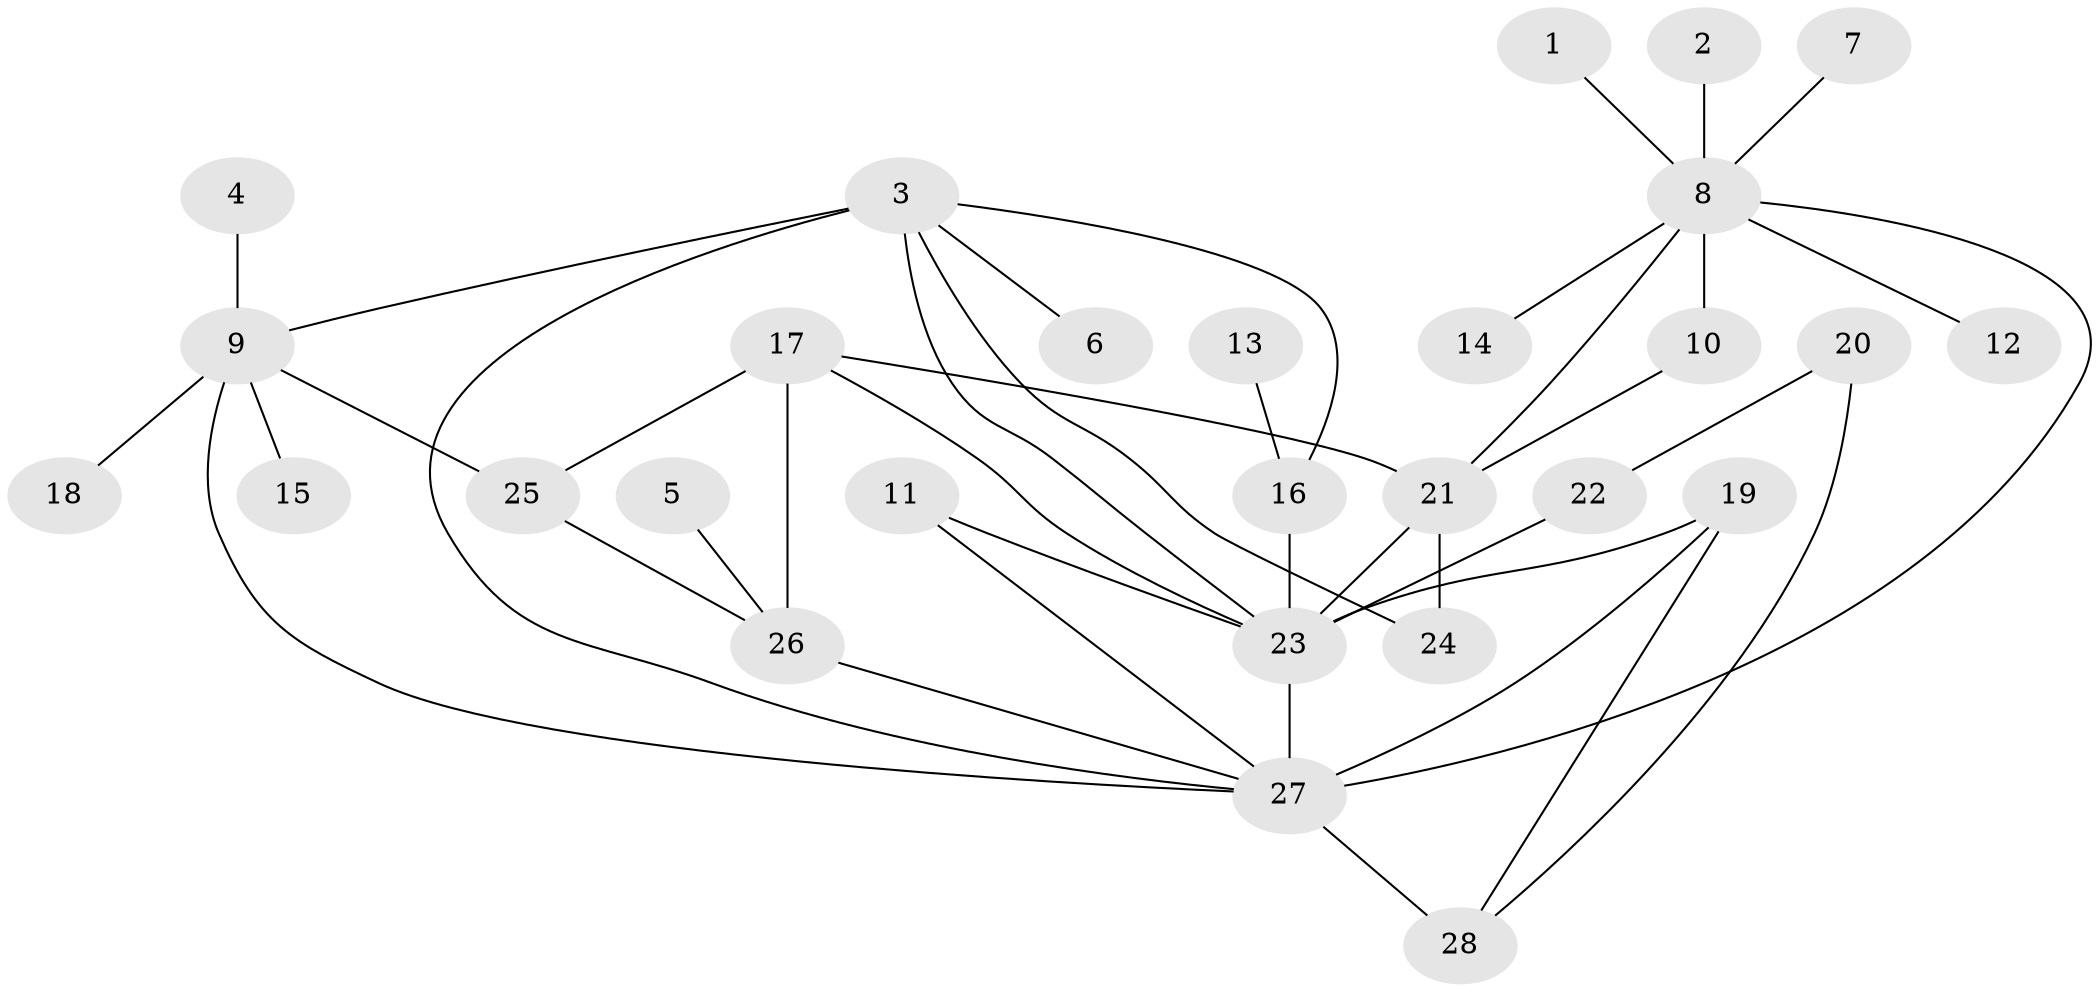 // original degree distribution, {10: 0.02247191011235955, 5: 0.033707865168539325, 4: 0.056179775280898875, 8: 0.033707865168539325, 3: 0.0449438202247191, 9: 0.011235955056179775, 13: 0.011235955056179775, 7: 0.0449438202247191, 6: 0.033707865168539325, 1: 0.5730337078651685, 2: 0.1348314606741573}
// Generated by graph-tools (version 1.1) at 2025/37/03/04/25 23:37:43]
// undirected, 28 vertices, 41 edges
graph export_dot {
  node [color=gray90,style=filled];
  1;
  2;
  3;
  4;
  5;
  6;
  7;
  8;
  9;
  10;
  11;
  12;
  13;
  14;
  15;
  16;
  17;
  18;
  19;
  20;
  21;
  22;
  23;
  24;
  25;
  26;
  27;
  28;
  1 -- 8 [weight=1.0];
  2 -- 8 [weight=1.0];
  3 -- 6 [weight=1.0];
  3 -- 9 [weight=1.0];
  3 -- 16 [weight=1.0];
  3 -- 23 [weight=1.0];
  3 -- 24 [weight=1.0];
  3 -- 27 [weight=2.0];
  4 -- 9 [weight=1.0];
  5 -- 26 [weight=1.0];
  7 -- 8 [weight=1.0];
  8 -- 10 [weight=1.0];
  8 -- 12 [weight=1.0];
  8 -- 14 [weight=1.0];
  8 -- 21 [weight=2.0];
  8 -- 27 [weight=2.0];
  9 -- 15 [weight=1.0];
  9 -- 18 [weight=1.0];
  9 -- 25 [weight=1.0];
  9 -- 27 [weight=2.0];
  10 -- 21 [weight=2.0];
  11 -- 23 [weight=1.0];
  11 -- 27 [weight=1.0];
  13 -- 16 [weight=1.0];
  16 -- 23 [weight=4.0];
  17 -- 21 [weight=2.0];
  17 -- 23 [weight=1.0];
  17 -- 25 [weight=1.0];
  17 -- 26 [weight=2.0];
  19 -- 23 [weight=1.0];
  19 -- 27 [weight=2.0];
  19 -- 28 [weight=1.0];
  20 -- 22 [weight=1.0];
  20 -- 28 [weight=1.0];
  21 -- 23 [weight=1.0];
  21 -- 24 [weight=1.0];
  22 -- 23 [weight=1.0];
  23 -- 27 [weight=2.0];
  25 -- 26 [weight=2.0];
  26 -- 27 [weight=1.0];
  27 -- 28 [weight=2.0];
}

